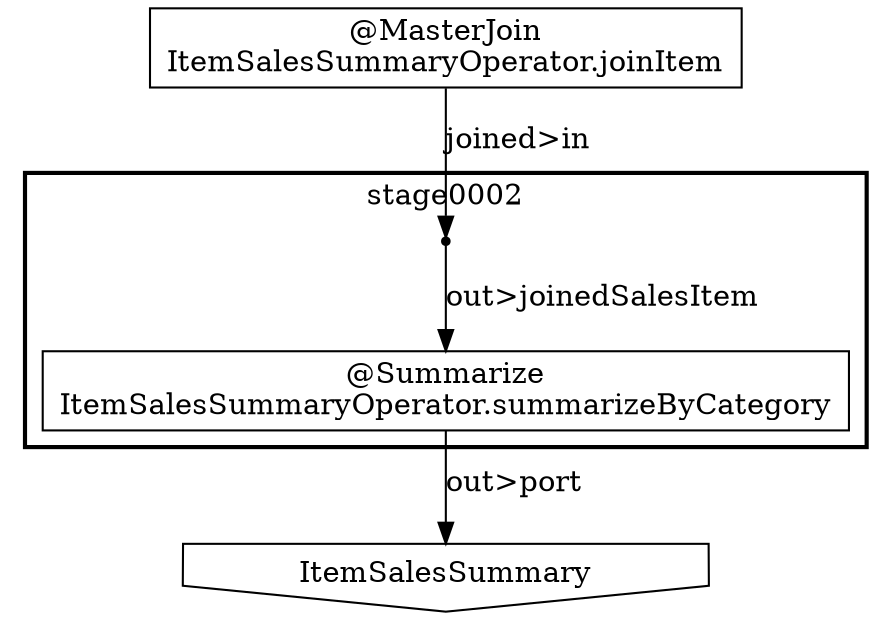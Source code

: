 digraph {
    "d1c463da-f5fe-4cd0-a295-28bd0955f94c" [shape=box, label="@MasterJoin\nItemSalesSummaryOperator.joinItem"];
    subgraph "cluster_cc2c1aef-3ca7-4974-ae34-89382acb9c53" {
        label = "stage0002";
        style = bold;
        "dbc2248e-17a1-4a76-8003-e389112e057c" [shape=box, label="@Summarize\nItemSalesSummaryOperator.summarizeByCategory"];
        "75746b4a-39d1-4d99-b47c-e60db9b22c19" [shape=point];
    }
    "94d96295-b1c1-4015-8d42-040f92479262" [shape=invhouse, label="ItemSalesSummary"];
    "75746b4a-39d1-4d99-b47c-e60db9b22c19" -> "dbc2248e-17a1-4a76-8003-e389112e057c" [label="out>joinedSalesItem"];
    "dbc2248e-17a1-4a76-8003-e389112e057c" -> "94d96295-b1c1-4015-8d42-040f92479262" [label="out>port"];
    "d1c463da-f5fe-4cd0-a295-28bd0955f94c" -> "75746b4a-39d1-4d99-b47c-e60db9b22c19" [label="joined>in"];
}
